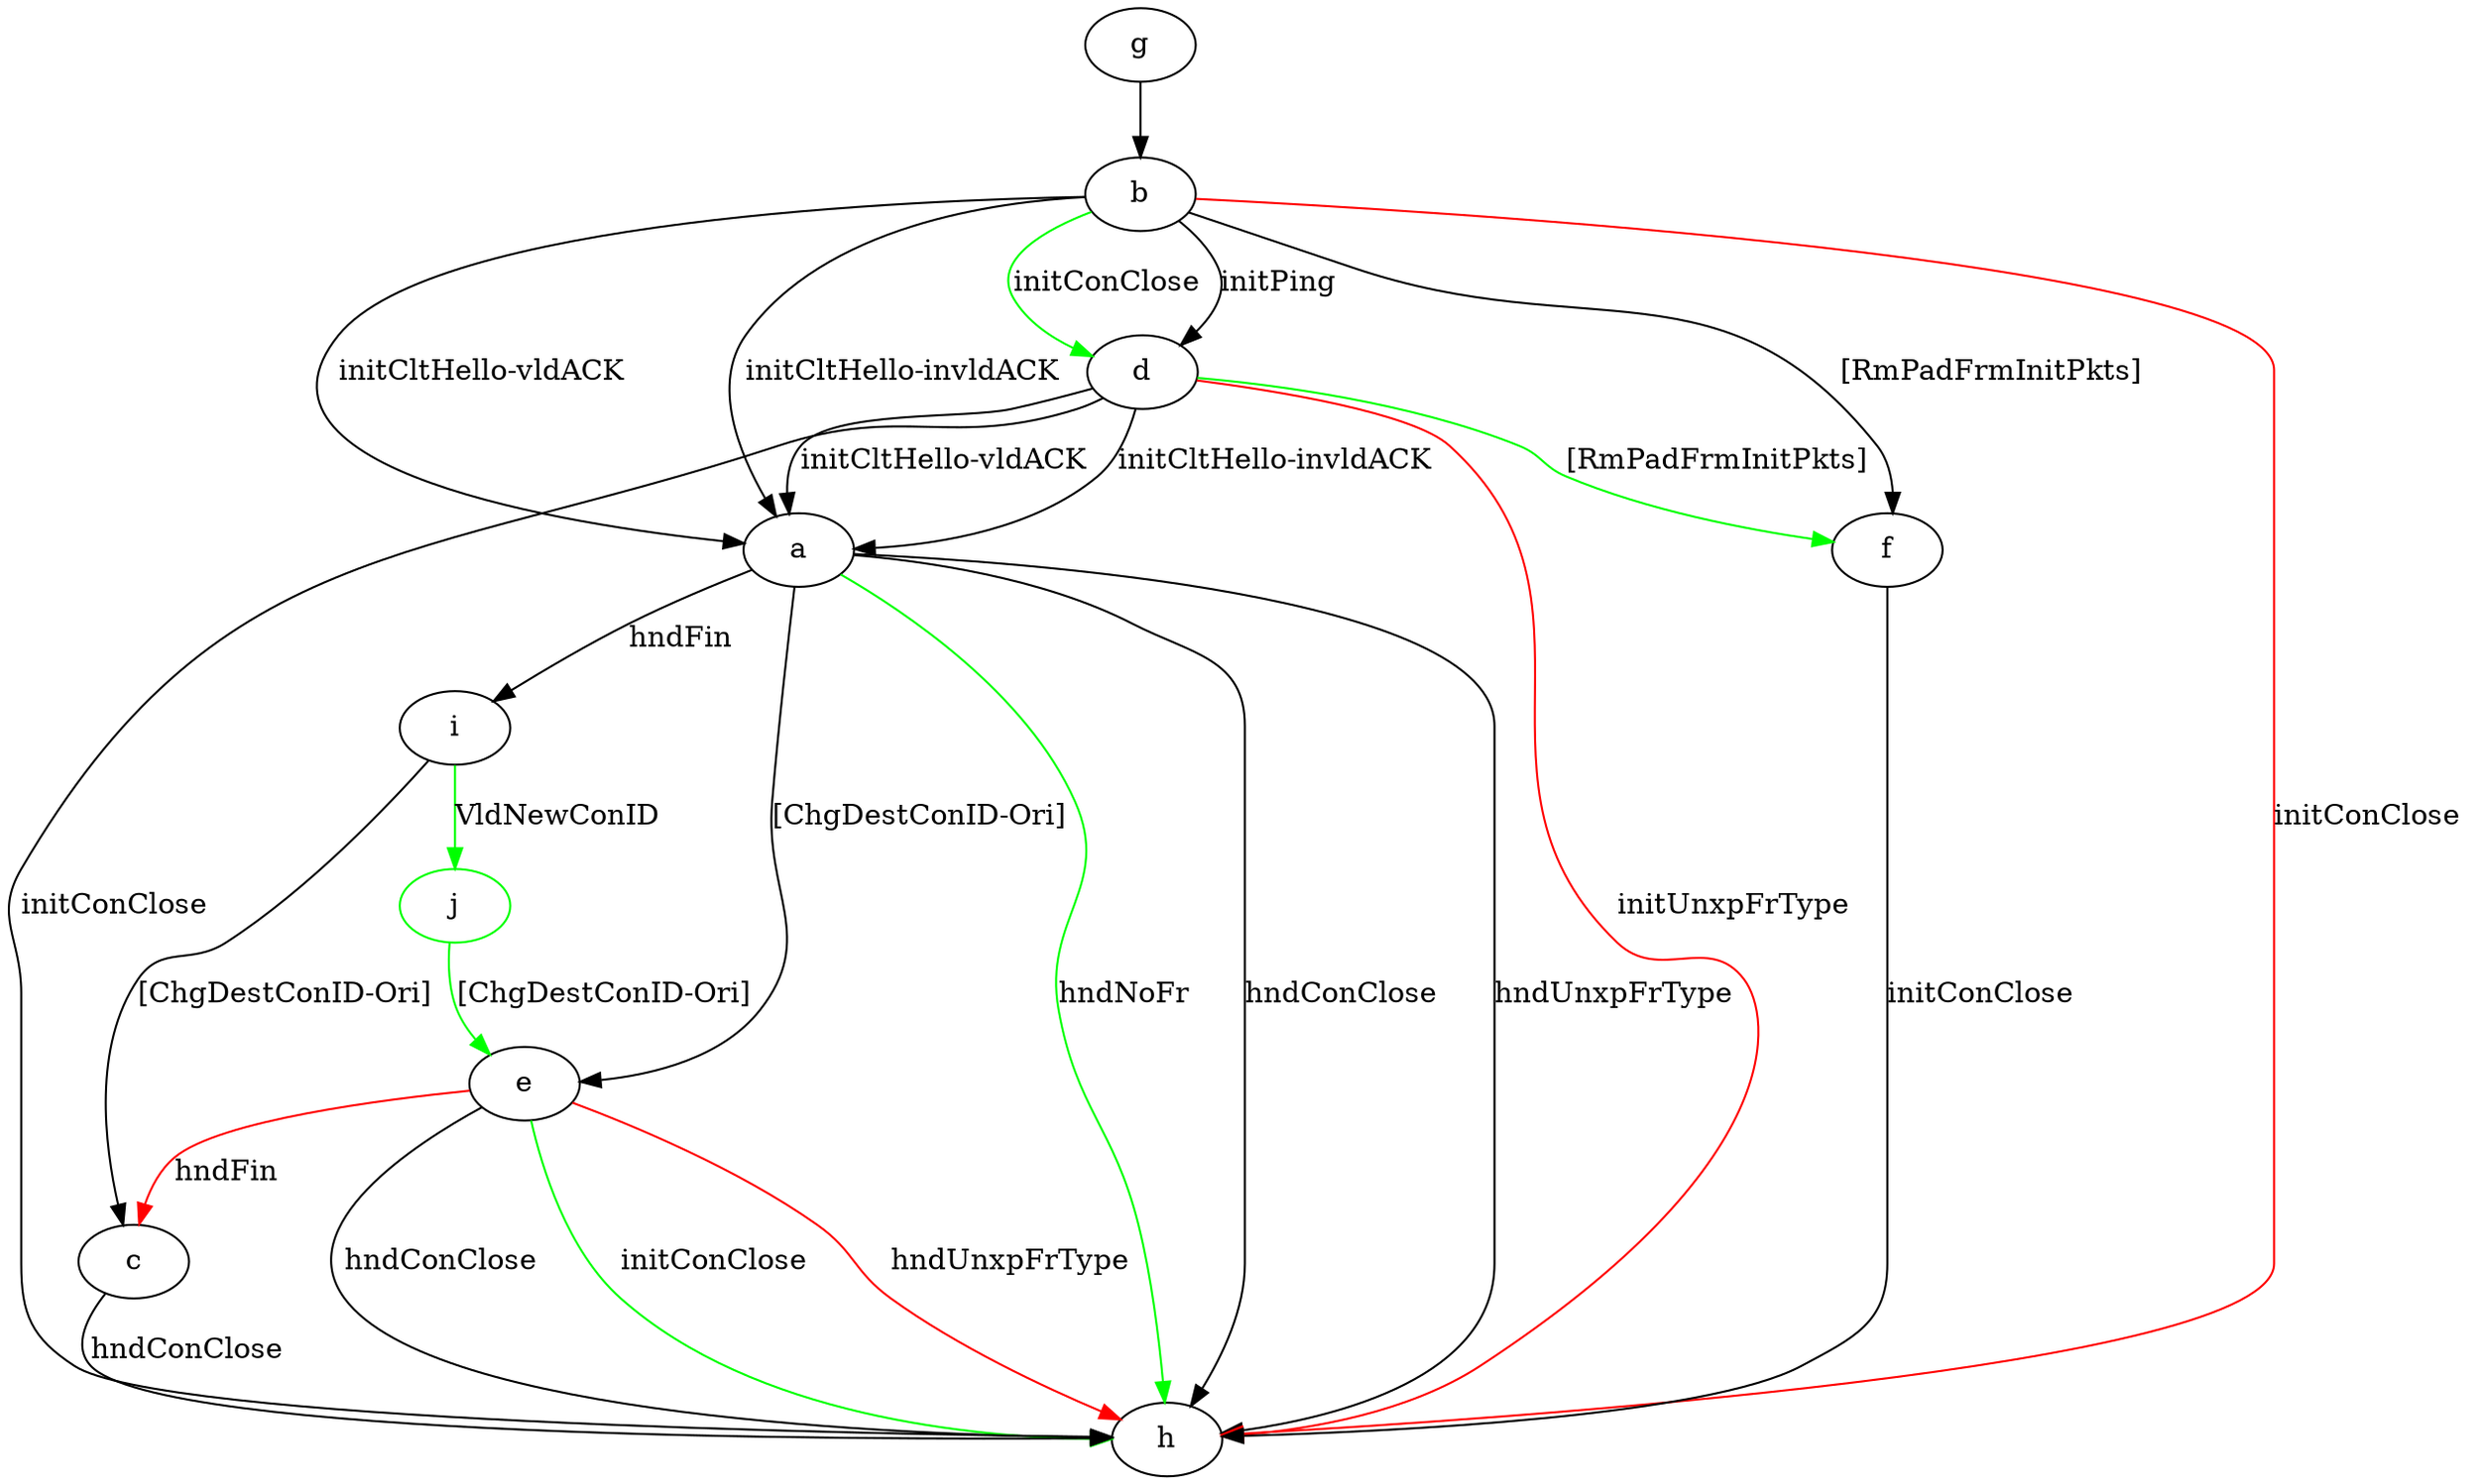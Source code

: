 digraph "" {
	a -> e	[key=0,
		label="[ChgDestConID-Ori] "];
	a -> h	[key=0,
		label="hndConClose "];
	a -> h	[key=1,
		label="hndUnxpFrType "];
	a -> h	[key=2,
		color=green,
		label="hndNoFr "];
	a -> i	[key=0,
		label="hndFin "];
	b -> a	[key=0,
		label="initCltHello-vldACK "];
	b -> a	[key=1,
		label="initCltHello-invldACK "];
	b -> d	[key=0,
		label="initPing "];
	b -> d	[key=1,
		color=green,
		label="initConClose "];
	b -> f	[key=0,
		label="[RmPadFrmInitPkts] "];
	b -> h	[key=0,
		color=red,
		label="initConClose "];
	c -> h	[key=0,
		label="hndConClose "];
	d -> a	[key=0,
		label="initCltHello-vldACK "];
	d -> a	[key=1,
		label="initCltHello-invldACK "];
	d -> f	[key=0,
		color=green,
		label="[RmPadFrmInitPkts] "];
	d -> h	[key=0,
		label="initConClose "];
	d -> h	[key=1,
		color=red,
		label="initUnxpFrType "];
	e -> c	[key=0,
		color=red,
		label="hndFin "];
	e -> h	[key=0,
		label="hndConClose "];
	e -> h	[key=1,
		color=green,
		label="initConClose "];
	e -> h	[key=2,
		color=red,
		label="hndUnxpFrType "];
	f -> h	[key=0,
		label="initConClose "];
	g -> b	[key=0];
	i -> c	[key=0,
		label="[ChgDestConID-Ori] "];
	j	[color=green];
	i -> j	[key=0,
		color=green,
		label="VldNewConID "];
	j -> e	[key=0,
		color=green,
		label="[ChgDestConID-Ori] "];
}
